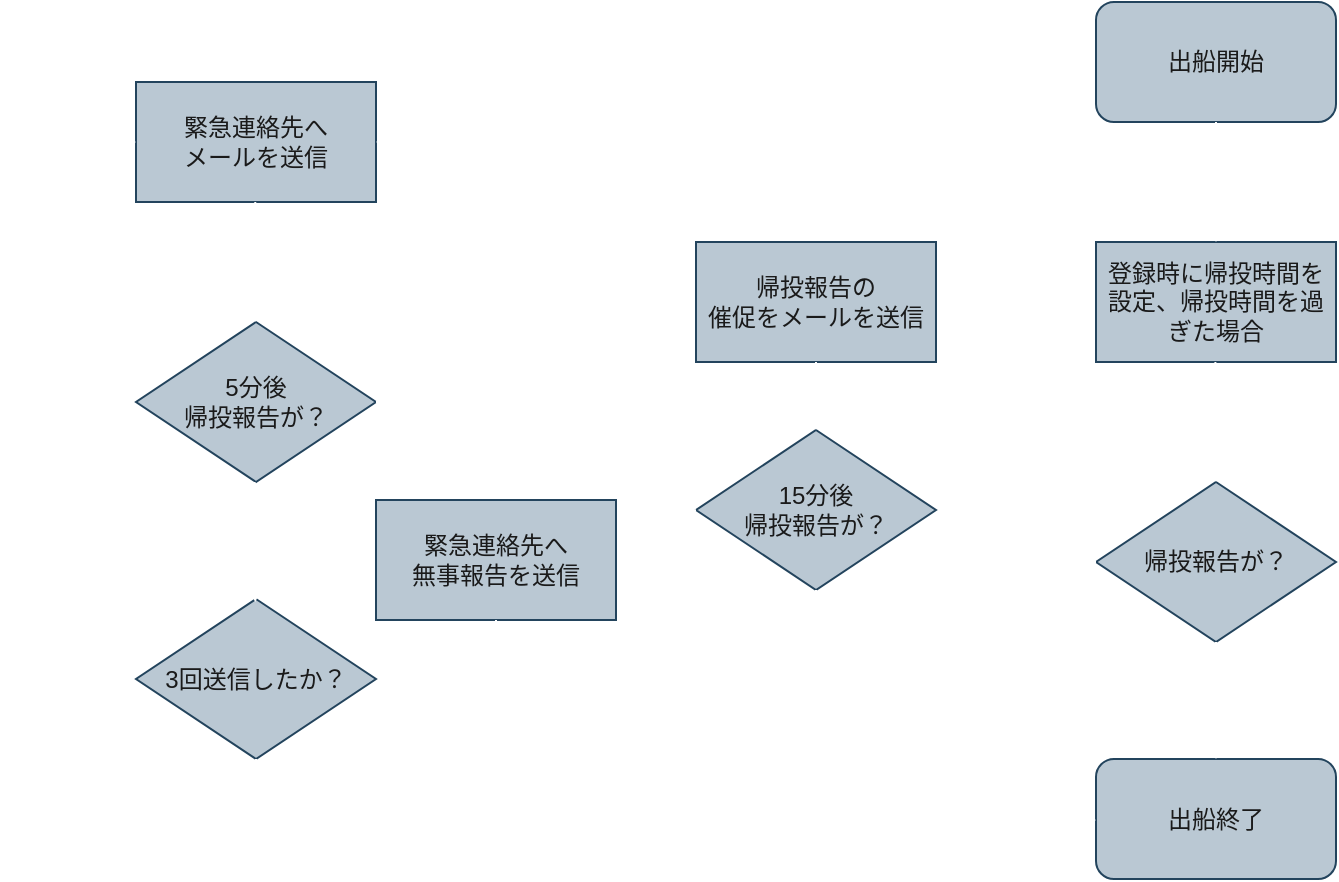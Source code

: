 <mxfile>
    <diagram id="01Pa1AFZBaFH02UaJwv6" name="ページ1">
        <mxGraphModel dx="716" dy="807" grid="1" gridSize="10" guides="1" tooltips="1" connect="1" arrows="1" fold="1" page="1" pageScale="1" pageWidth="1169" pageHeight="827" math="0" shadow="0">
            <root>
                <mxCell id="0"/>
                <mxCell id="1" parent="0"/>
                <mxCell id="2" value="&lt;font&gt;出船開始&lt;/font&gt;" style="rounded=1;whiteSpace=wrap;html=1;fillColor=#bac8d3;strokeColor=#23445d;fontColor=#1A1A1A;" parent="1" vertex="1">
                    <mxGeometry x="760" y="120" width="120" height="60" as="geometry"/>
                </mxCell>
                <mxCell id="5" value="登録時に帰投時間を設定、帰投時間を過ぎた場合" style="rounded=0;whiteSpace=wrap;html=1;fillColor=#bac8d3;strokeColor=#23445d;fontColor=#1A1A1A;" parent="1" vertex="1">
                    <mxGeometry x="760" y="240" width="120" height="60" as="geometry"/>
                </mxCell>
                <mxCell id="6" value="" style="endArrow=classic;html=1;fontColor=#333333;strokeColor=#FFFFFF;" parent="1" source="2" edge="1">
                    <mxGeometry width="50" height="50" relative="1" as="geometry">
                        <mxPoint x="860" y="350" as="sourcePoint"/>
                        <mxPoint x="820" y="240" as="targetPoint"/>
                    </mxGeometry>
                </mxCell>
                <mxCell id="15" value="&lt;font&gt;出船終了&lt;/font&gt;" style="rounded=1;whiteSpace=wrap;html=1;fillColor=#bac8d3;strokeColor=#23445d;fontColor=#1A1A1A;" parent="1" vertex="1">
                    <mxGeometry x="760" y="498.5" width="120" height="60" as="geometry"/>
                </mxCell>
                <mxCell id="31" value="帰投報告が？" style="rhombus;whiteSpace=wrap;html=1;fontSize=12;fillColor=#bac8d3;strokeColor=#23445d;fontColor=#1A1A1A;" parent="1" vertex="1">
                    <mxGeometry x="760" y="360" width="120" height="80" as="geometry"/>
                </mxCell>
                <mxCell id="34" value="ある" style="text;html=1;strokeColor=none;fillColor=none;align=center;verticalAlign=middle;whiteSpace=wrap;rounded=0;fontSize=12;fontColor=#FFFFFF;" parent="1" vertex="1">
                    <mxGeometry x="810" y="440" width="60" height="30" as="geometry"/>
                </mxCell>
                <mxCell id="35" value="ない" style="text;html=1;strokeColor=none;fillColor=none;align=center;verticalAlign=middle;whiteSpace=wrap;rounded=0;fontSize=12;fontColor=#FFFFFF;" parent="1" vertex="1">
                    <mxGeometry x="710" y="399" width="60" height="30" as="geometry"/>
                </mxCell>
                <mxCell id="36" value="" style="endArrow=classic;html=1;fontColor=#333333;exitX=0.5;exitY=1;exitDx=0;exitDy=0;strokeColor=#FFFFFF;entryX=0.5;entryY=0;entryDx=0;entryDy=0;" parent="1" target="31" edge="1">
                    <mxGeometry width="50" height="50" relative="1" as="geometry">
                        <mxPoint x="819.69" y="300" as="sourcePoint"/>
                        <mxPoint x="819.69" y="360" as="targetPoint"/>
                    </mxGeometry>
                </mxCell>
                <mxCell id="37" value="" style="endArrow=classic;html=1;fontColor=#333333;strokeColor=#FFFFFF;" parent="1" source="31" target="15" edge="1">
                    <mxGeometry width="50" height="50" relative="1" as="geometry">
                        <mxPoint x="819.69" y="440" as="sourcePoint"/>
                        <mxPoint x="819.69" y="500" as="targetPoint"/>
                    </mxGeometry>
                </mxCell>
                <mxCell id="39" value="帰投報告の&lt;br&gt;催促をメールを送信" style="rounded=0;whiteSpace=wrap;html=1;fillColor=#bac8d3;strokeColor=#23445d;fontColor=#1A1A1A;" parent="1" vertex="1">
                    <mxGeometry x="560" y="240" width="120" height="60" as="geometry"/>
                </mxCell>
                <mxCell id="40" value="15分後&lt;br&gt;帰投報告が？" style="rhombus;whiteSpace=wrap;html=1;fontSize=12;fillColor=#bac8d3;strokeColor=#23445d;fontColor=#1A1A1A;" parent="1" vertex="1">
                    <mxGeometry x="560" y="334" width="120" height="80" as="geometry"/>
                </mxCell>
                <mxCell id="44" value="" style="endArrow=classic;html=1;fontColor=#333333;exitX=0;exitY=0.5;exitDx=0;exitDy=0;strokeColor=#FFFFFF;entryX=1.014;entryY=0.431;entryDx=0;entryDy=0;entryPerimeter=0;" parent="1" source="31" target="39" edge="1">
                    <mxGeometry width="50" height="50" relative="1" as="geometry">
                        <mxPoint x="829.69" y="310" as="sourcePoint"/>
                        <mxPoint x="830" y="370" as="targetPoint"/>
                        <Array as="points">
                            <mxPoint x="720" y="400"/>
                            <mxPoint x="720" y="266"/>
                        </Array>
                    </mxGeometry>
                </mxCell>
                <mxCell id="45" value="" style="endArrow=classic;html=1;fontColor=#333333;exitX=0.5;exitY=1;exitDx=0;exitDy=0;strokeColor=#FFFFFF;entryX=0.5;entryY=0;entryDx=0;entryDy=0;" parent="1" source="39" target="40" edge="1">
                    <mxGeometry width="50" height="50" relative="1" as="geometry">
                        <mxPoint x="530.0" y="330" as="sourcePoint"/>
                        <mxPoint x="530.31" y="390" as="targetPoint"/>
                    </mxGeometry>
                </mxCell>
                <mxCell id="46" value="ない" style="text;html=1;strokeColor=none;fillColor=none;align=center;verticalAlign=middle;whiteSpace=wrap;rounded=0;fontSize=12;fontColor=#FFFFFF;" parent="1" vertex="1">
                    <mxGeometry x="520" y="339" width="60" height="30" as="geometry"/>
                </mxCell>
                <mxCell id="47" value="ある" style="text;html=1;strokeColor=none;fillColor=none;align=center;verticalAlign=middle;whiteSpace=wrap;rounded=0;fontSize=12;fontColor=#FFFFFF;" parent="1" vertex="1">
                    <mxGeometry x="610" y="410" width="60" height="30" as="geometry"/>
                </mxCell>
                <mxCell id="48" value="" style="endArrow=classic;html=1;fontColor=#333333;exitX=0.5;exitY=1;exitDx=0;exitDy=0;strokeColor=#FFFFFF;" parent="1" source="40" edge="1">
                    <mxGeometry width="50" height="50" relative="1" as="geometry">
                        <mxPoint x="829.69" y="310" as="sourcePoint"/>
                        <mxPoint x="760" y="529" as="targetPoint"/>
                        <Array as="points">
                            <mxPoint x="620" y="530"/>
                        </Array>
                    </mxGeometry>
                </mxCell>
                <mxCell id="52" value="緊急連絡先へ&lt;br&gt;メールを送信" style="rounded=0;whiteSpace=wrap;html=1;fillColor=#bac8d3;strokeColor=#23445d;fontColor=#1A1A1A;" parent="1" vertex="1">
                    <mxGeometry x="280" y="160" width="120" height="60" as="geometry"/>
                </mxCell>
                <mxCell id="53" value="3回送信したか？" style="rhombus;whiteSpace=wrap;html=1;fontSize=12;fillColor=#bac8d3;strokeColor=#23445d;fontColor=#1A1A1A;" parent="1" vertex="1">
                    <mxGeometry x="280" y="418.5" width="120" height="80" as="geometry"/>
                </mxCell>
                <mxCell id="54" value="はい" style="text;html=1;strokeColor=none;fillColor=none;align=center;verticalAlign=middle;whiteSpace=wrap;rounded=0;fontSize=12;fontColor=#FFFFFF;" parent="1" vertex="1">
                    <mxGeometry x="270" y="498.5" width="60" height="30" as="geometry"/>
                </mxCell>
                <mxCell id="55" value="いいえ" style="text;html=1;strokeColor=none;fillColor=none;align=center;verticalAlign=middle;whiteSpace=wrap;rounded=0;fontSize=12;fontColor=#FFFFFF;" parent="1" vertex="1">
                    <mxGeometry x="230" y="429" width="60" height="30" as="geometry"/>
                </mxCell>
                <mxCell id="56" value="" style="endArrow=classic;html=1;fontColor=#333333;exitX=0;exitY=0.5;exitDx=0;exitDy=0;strokeColor=#FFFFFF;entryX=1;entryY=0.5;entryDx=0;entryDy=0;" parent="1" target="52" edge="1">
                    <mxGeometry width="50" height="50" relative="1" as="geometry">
                        <mxPoint x="560" y="374.14" as="sourcePoint"/>
                        <mxPoint x="481.68" y="240" as="targetPoint"/>
                        <Array as="points">
                            <mxPoint x="530" y="374"/>
                            <mxPoint x="530" y="190"/>
                        </Array>
                    </mxGeometry>
                </mxCell>
                <mxCell id="57" value="5分後&lt;br&gt;帰投報告が？" style="rhombus;whiteSpace=wrap;html=1;fontSize=12;fillColor=#bac8d3;strokeColor=#23445d;fontColor=#1A1A1A;" parent="1" vertex="1">
                    <mxGeometry x="280" y="280" width="120" height="80" as="geometry"/>
                </mxCell>
                <mxCell id="58" value="" style="endArrow=classic;html=1;fontColor=#333333;exitX=0.5;exitY=1;exitDx=0;exitDy=0;strokeColor=#FFFFFF;entryX=0.5;entryY=0;entryDx=0;entryDy=0;" parent="1" edge="1">
                    <mxGeometry width="50" height="50" relative="1" as="geometry">
                        <mxPoint x="339.62" y="220" as="sourcePoint"/>
                        <mxPoint x="339.93" y="280" as="targetPoint"/>
                    </mxGeometry>
                </mxCell>
                <mxCell id="60" value="ない" style="text;html=1;strokeColor=none;fillColor=none;align=center;verticalAlign=middle;whiteSpace=wrap;rounded=0;fontSize=12;fontColor=#FFFFFF;" parent="1" vertex="1">
                    <mxGeometry x="280" y="369" width="60" height="30" as="geometry"/>
                </mxCell>
                <mxCell id="61" value="ある" style="text;html=1;strokeColor=none;fillColor=none;align=center;verticalAlign=middle;whiteSpace=wrap;rounded=0;fontSize=12;fontColor=#FFFFFF;" parent="1" vertex="1">
                    <mxGeometry x="390" y="320" width="60" height="30" as="geometry"/>
                </mxCell>
                <mxCell id="63" value="" style="endArrow=classic;html=1;fontColor=#333333;strokeColor=#FFFFFF;entryX=0;entryY=0.5;entryDx=0;entryDy=0;" parent="1" target="52" edge="1">
                    <mxGeometry width="50" height="50" relative="1" as="geometry">
                        <mxPoint x="280" y="460" as="sourcePoint"/>
                        <mxPoint x="420" y="595" as="targetPoint"/>
                        <Array as="points">
                            <mxPoint x="220" y="460"/>
                            <mxPoint x="220" y="190"/>
                        </Array>
                    </mxGeometry>
                </mxCell>
                <mxCell id="64" value="" style="endArrow=classic;html=1;fontColor=#333333;exitX=0.5;exitY=1;exitDx=0;exitDy=0;strokeColor=#FFFFFF;entryX=0.5;entryY=0;entryDx=0;entryDy=0;" parent="1" edge="1">
                    <mxGeometry width="50" height="50" relative="1" as="geometry">
                        <mxPoint x="339.29" y="360" as="sourcePoint"/>
                        <mxPoint x="339.6" y="420" as="targetPoint"/>
                    </mxGeometry>
                </mxCell>
                <mxCell id="65" value="" style="endArrow=none;html=1;exitX=0.5;exitY=1;exitDx=0;exitDy=0;strokeColor=#FFFFFF;" parent="1" source="53" edge="1">
                    <mxGeometry width="50" height="50" relative="1" as="geometry">
                        <mxPoint x="670" y="430" as="sourcePoint"/>
                        <mxPoint x="630" y="530" as="targetPoint"/>
                        <Array as="points">
                            <mxPoint x="340" y="530"/>
                        </Array>
                    </mxGeometry>
                </mxCell>
                <mxCell id="67" value="" style="endArrow=classic;html=1;fontColor=#333333;strokeColor=#FFFFFF;exitX=1;exitY=0.5;exitDx=0;exitDy=0;entryX=0.5;entryY=0;entryDx=0;entryDy=0;" parent="1" source="57" target="68" edge="1">
                    <mxGeometry width="50" height="50" relative="1" as="geometry">
                        <mxPoint x="430.0" y="324" as="sourcePoint"/>
                        <mxPoint x="430" y="369.0" as="targetPoint"/>
                        <Array as="points">
                            <mxPoint x="460" y="320"/>
                        </Array>
                    </mxGeometry>
                </mxCell>
                <mxCell id="68" value="緊急連絡先へ&lt;br&gt;無事報告を送信" style="rounded=0;whiteSpace=wrap;html=1;fillColor=#bac8d3;strokeColor=#23445d;fontColor=#1A1A1A;" parent="1" vertex="1">
                    <mxGeometry x="400" y="369" width="120" height="60" as="geometry"/>
                </mxCell>
                <mxCell id="69" value="" style="endArrow=none;html=1;entryX=0.5;entryY=1;entryDx=0;entryDy=0;strokeColor=#FFFFFF;" parent="1" target="68" edge="1">
                    <mxGeometry width="50" height="50" relative="1" as="geometry">
                        <mxPoint x="460" y="528.5" as="sourcePoint"/>
                        <mxPoint x="510" y="478.5" as="targetPoint"/>
                    </mxGeometry>
                </mxCell>
            </root>
        </mxGraphModel>
    </diagram>
</mxfile>